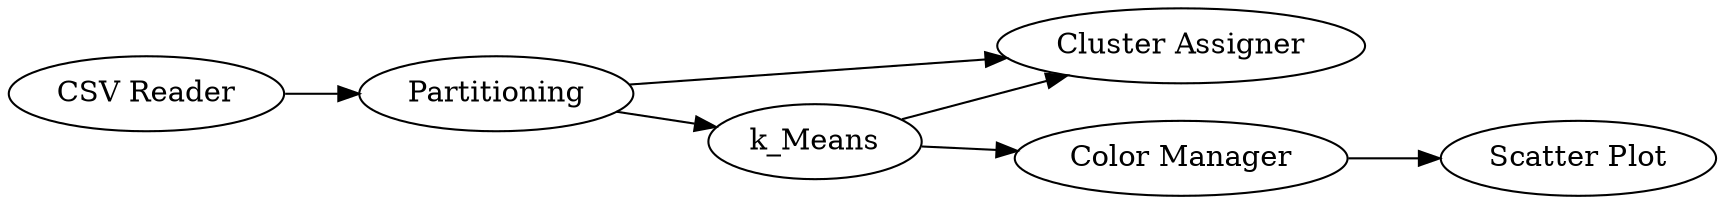 digraph {
	5 [label=k_Means]
	6 [label=Partitioning]
	7 [label="Cluster Assigner"]
	8 [label="Color Manager"]
	10 [label="Scatter Plot"]
	11 [label="CSV Reader"]
	5 -> 7
	5 -> 8
	6 -> 7
	6 -> 5
	8 -> 10
	11 -> 6
	rankdir=LR
}
